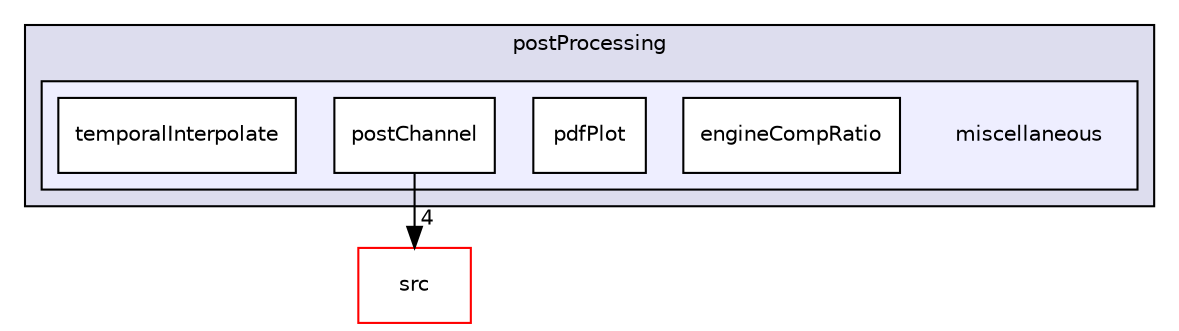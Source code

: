 digraph "applications/utilities/postProcessing/miscellaneous" {
  bgcolor=transparent;
  compound=true
  node [ fontsize="10", fontname="Helvetica"];
  edge [ labelfontsize="10", labelfontname="Helvetica"];
  subgraph clusterdir_b0c2b0d6e5b08bdff054b28f26ba51e7 {
    graph [ bgcolor="#ddddee", pencolor="black", label="postProcessing" fontname="Helvetica", fontsize="10", URL="dir_b0c2b0d6e5b08bdff054b28f26ba51e7.html"]
  subgraph clusterdir_2e3c7ef0b2b6965fe976cda0e513e145 {
    graph [ bgcolor="#eeeeff", pencolor="black", label="" URL="dir_2e3c7ef0b2b6965fe976cda0e513e145.html"];
    dir_2e3c7ef0b2b6965fe976cda0e513e145 [shape=plaintext label="miscellaneous"];
    dir_6f2adf64afcfd03a172d76cc350ab40e [shape=box label="engineCompRatio" color="black" fillcolor="white" style="filled" URL="dir_6f2adf64afcfd03a172d76cc350ab40e.html"];
    dir_42905428d13b9b886edeba9950866e5a [shape=box label="pdfPlot" color="black" fillcolor="white" style="filled" URL="dir_42905428d13b9b886edeba9950866e5a.html"];
    dir_a25db855ce6327889412945c30ed383c [shape=box label="postChannel" color="black" fillcolor="white" style="filled" URL="dir_a25db855ce6327889412945c30ed383c.html"];
    dir_473dcb0289d71532c08a3d5561dda2b1 [shape=box label="temporalInterpolate" color="black" fillcolor="white" style="filled" URL="dir_473dcb0289d71532c08a3d5561dda2b1.html"];
  }
  }
  dir_68267d1309a1af8e8297ef4c3efbcdba [shape=box label="src" color="red" URL="dir_68267d1309a1af8e8297ef4c3efbcdba.html"];
  dir_a25db855ce6327889412945c30ed383c->dir_68267d1309a1af8e8297ef4c3efbcdba [headlabel="4", labeldistance=1.5 headhref="dir_000656_000708.html"];
}
